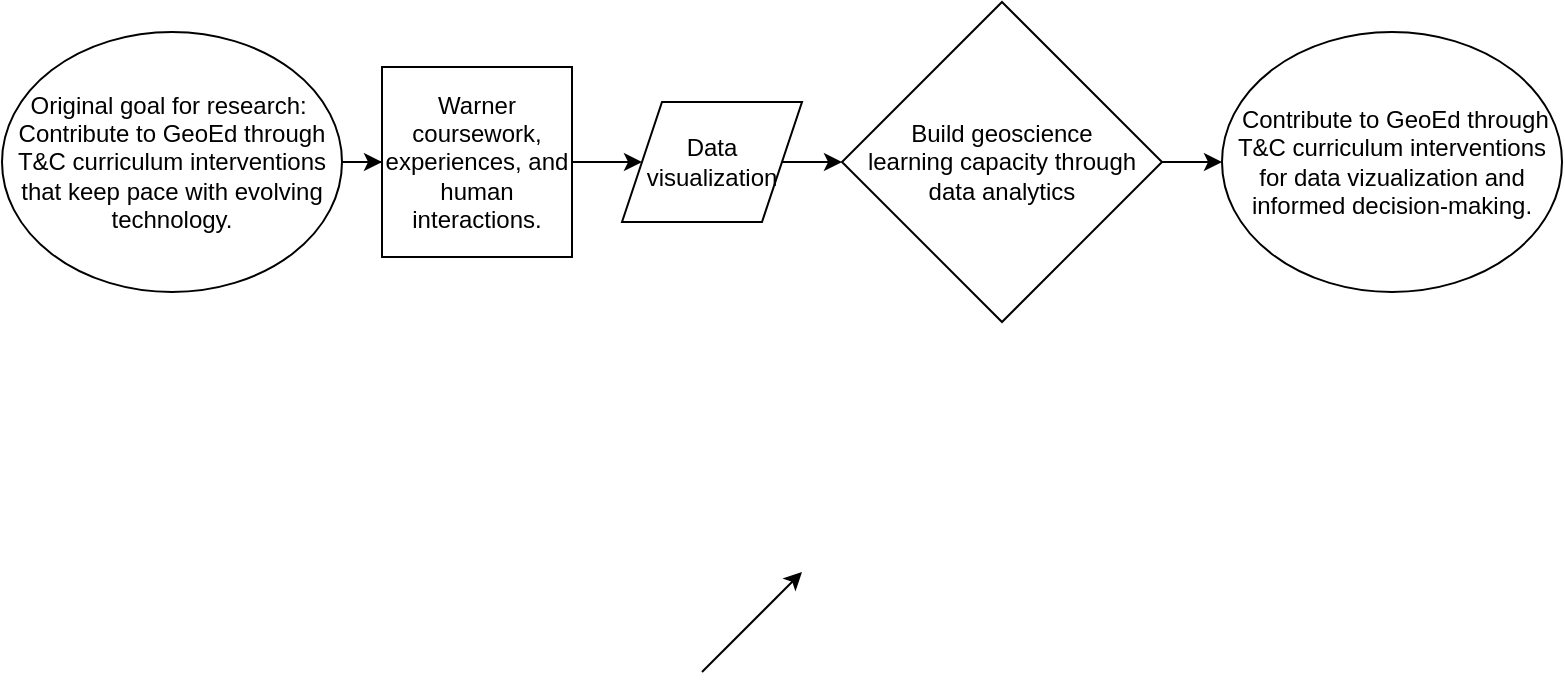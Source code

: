 <mxfile version="13.7.7" type="github"><diagram id="0UD7SkB0STdGBXkj6N7v" name="Page-1"><mxGraphModel dx="799" dy="794" grid="1" gridSize="10" guides="1" tooltips="1" connect="1" arrows="1" fold="1" page="1" pageScale="1" pageWidth="850" pageHeight="1100" math="0" shadow="0"><root><mxCell id="0"/><mxCell id="1" parent="0"/><mxCell id="UEZw5OKAUYLxz-S0mVj9-13" style="edgeStyle=orthogonalEdgeStyle;rounded=0;orthogonalLoop=1;jettySize=auto;html=1;exitX=1;exitY=0.5;exitDx=0;exitDy=0;" edge="1" parent="1" source="UEZw5OKAUYLxz-S0mVj9-1" target="UEZw5OKAUYLxz-S0mVj9-5"><mxGeometry relative="1" as="geometry"/></mxCell><mxCell id="UEZw5OKAUYLxz-S0mVj9-1" value="Original goal for research:&amp;nbsp;&lt;br&gt;Contribute to GeoEd through T&amp;amp;C curriculum interventions that keep pace with evolving technology." style="ellipse;whiteSpace=wrap;html=1;" vertex="1" parent="1"><mxGeometry x="60" y="110" width="170" height="130" as="geometry"/></mxCell><mxCell id="UEZw5OKAUYLxz-S0mVj9-17" style="edgeStyle=orthogonalEdgeStyle;rounded=0;orthogonalLoop=1;jettySize=auto;html=1;exitX=1;exitY=0.5;exitDx=0;exitDy=0;entryX=0;entryY=0.5;entryDx=0;entryDy=0;" edge="1" parent="1" source="UEZw5OKAUYLxz-S0mVj9-2" target="UEZw5OKAUYLxz-S0mVj9-7"><mxGeometry relative="1" as="geometry"/></mxCell><mxCell id="UEZw5OKAUYLxz-S0mVj9-2" value="Data visualization" style="shape=parallelogram;perimeter=parallelogramPerimeter;whiteSpace=wrap;html=1;fixedSize=1;" vertex="1" parent="1"><mxGeometry x="370" y="145" width="90" height="60" as="geometry"/></mxCell><mxCell id="UEZw5OKAUYLxz-S0mVj9-15" style="edgeStyle=orthogonalEdgeStyle;rounded=0;orthogonalLoop=1;jettySize=auto;html=1;exitX=1;exitY=0.5;exitDx=0;exitDy=0;entryX=0;entryY=0.5;entryDx=0;entryDy=0;" edge="1" parent="1" source="UEZw5OKAUYLxz-S0mVj9-5" target="UEZw5OKAUYLxz-S0mVj9-2"><mxGeometry relative="1" as="geometry"/></mxCell><mxCell id="UEZw5OKAUYLxz-S0mVj9-5" value="Warner coursework, experiences, and human interactions." style="whiteSpace=wrap;html=1;aspect=fixed;" vertex="1" parent="1"><mxGeometry x="250" y="127.5" width="95" height="95" as="geometry"/></mxCell><mxCell id="UEZw5OKAUYLxz-S0mVj9-11" style="edgeStyle=orthogonalEdgeStyle;rounded=0;orthogonalLoop=1;jettySize=auto;html=1;exitX=1;exitY=0.5;exitDx=0;exitDy=0;entryX=0;entryY=0.5;entryDx=0;entryDy=0;" edge="1" parent="1" source="UEZw5OKAUYLxz-S0mVj9-7" target="UEZw5OKAUYLxz-S0mVj9-8"><mxGeometry relative="1" as="geometry"/></mxCell><mxCell id="UEZw5OKAUYLxz-S0mVj9-7" value="Build geoscience &lt;br&gt;learning capacity through &lt;br&gt;data analytics" style="rhombus;whiteSpace=wrap;html=1;" vertex="1" parent="1"><mxGeometry x="480" y="95" width="160" height="160" as="geometry"/></mxCell><mxCell id="UEZw5OKAUYLxz-S0mVj9-8" value="&amp;nbsp;Contribute to GeoEd through T&amp;amp;C curriculum interventions for data vizualization and informed decision-making." style="ellipse;whiteSpace=wrap;html=1;" vertex="1" parent="1"><mxGeometry x="670" y="110" width="170" height="130" as="geometry"/></mxCell><mxCell id="UEZw5OKAUYLxz-S0mVj9-12" value="" style="endArrow=classic;html=1;" edge="1" parent="1"><mxGeometry width="50" height="50" relative="1" as="geometry"><mxPoint x="410" y="430" as="sourcePoint"/><mxPoint x="460" y="380" as="targetPoint"/></mxGeometry></mxCell></root></mxGraphModel></diagram></mxfile>